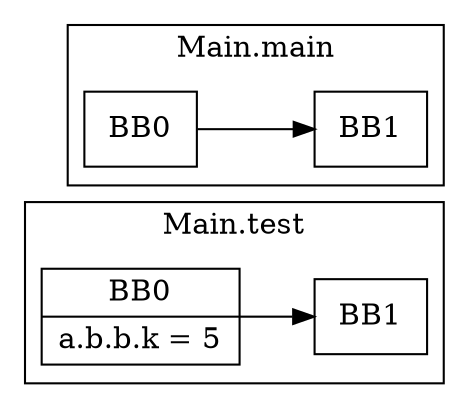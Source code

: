 digraph G {
  graph [ rankdir = "LR" ];
  subgraph cluster_0 {
    label = "Main.test"
    M0_BB0 [
      shape="record"
      label="BB0|a.b.b.k = 5"
    ];
    M0_BB0 -> M0_BB1;
    M0_BB1 [
      shape="record"
      label="BB1"
    ];
  }
  subgraph cluster_1 {
    label = "Main.main"
    M1_BB0 [
      shape="record"
      label="BB0"
    ];
    M1_BB0 -> M1_BB1;
    M1_BB1 [
      shape="record"
      label="BB1"
    ];
  }
}
